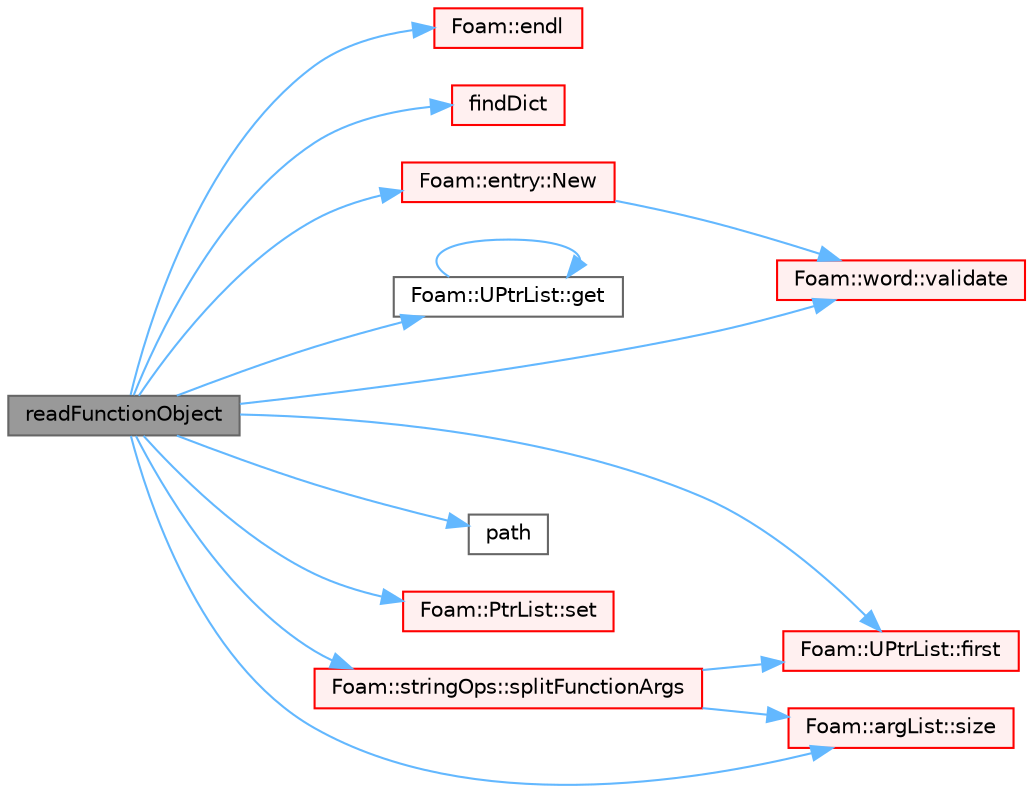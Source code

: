 digraph "readFunctionObject"
{
 // LATEX_PDF_SIZE
  bgcolor="transparent";
  edge [fontname=Helvetica,fontsize=10,labelfontname=Helvetica,labelfontsize=10];
  node [fontname=Helvetica,fontsize=10,shape=box,height=0.2,width=0.4];
  rankdir="LR";
  Node1 [id="Node000001",label="readFunctionObject",height=0.2,width=0.4,color="gray40", fillcolor="grey60", style="filled", fontcolor="black",tooltip=" "];
  Node1 -> Node2 [id="edge1_Node000001_Node000002",color="steelblue1",style="solid",tooltip=" "];
  Node2 [id="Node000002",label="Foam::endl",height=0.2,width=0.4,color="red", fillcolor="#FFF0F0", style="filled",URL="$namespaceFoam.html#a7d5eca45a323264dc5fe811500ebda47",tooltip=" "];
  Node1 -> Node6 [id="edge2_Node000001_Node000006",color="steelblue1",style="solid",tooltip=" "];
  Node6 [id="Node000006",label="findDict",height=0.2,width=0.4,color="red", fillcolor="#FFF0F0", style="filled",URL="$classFoam_1_1functionObjectList.html#a05336d8eb27e0b74be76fb36092fc6f0",tooltip=" "];
  Node1 -> Node22 [id="edge3_Node000001_Node000022",color="steelblue1",style="solid",tooltip=" "];
  Node22 [id="Node000022",label="Foam::UPtrList::first",height=0.2,width=0.4,color="red", fillcolor="#FFF0F0", style="filled",URL="$classFoam_1_1UPtrList.html#a1c9828bc3de9502754d944c95a2ce0d9",tooltip=" "];
  Node1 -> Node24 [id="edge4_Node000001_Node000024",color="steelblue1",style="solid",tooltip=" "];
  Node24 [id="Node000024",label="Foam::UPtrList::get",height=0.2,width=0.4,color="grey40", fillcolor="white", style="filled",URL="$classFoam_1_1UPtrList.html#a8ea8e819eb4da035ba40fb95de8e94d3",tooltip=" "];
  Node24 -> Node24 [id="edge5_Node000024_Node000024",color="steelblue1",style="solid",tooltip=" "];
  Node1 -> Node25 [id="edge6_Node000001_Node000025",color="steelblue1",style="solid",tooltip=" "];
  Node25 [id="Node000025",label="Foam::entry::New",height=0.2,width=0.4,color="red", fillcolor="#FFF0F0", style="filled",URL="$classFoam_1_1entry.html#a705460a905ab9ba956a6e9d759fb51b0",tooltip=" "];
  Node25 -> Node39 [id="edge7_Node000025_Node000039",color="steelblue1",style="solid",tooltip=" "];
  Node39 [id="Node000039",label="Foam::word::validate",height=0.2,width=0.4,color="red", fillcolor="#FFF0F0", style="filled",URL="$classFoam_1_1word.html#a1f57dcfc5cc0abd9bf53fd29f641dbe6",tooltip=" "];
  Node1 -> Node21 [id="edge8_Node000001_Node000021",color="steelblue1",style="solid",tooltip=" "];
  Node21 [id="Node000021",label="path",height=0.2,width=0.4,color="grey40", fillcolor="white", style="filled",URL="$collapse_8H.html#ad8adfaf80503dc99cbb14bf07bf1eb22",tooltip=" "];
  Node1 -> Node42 [id="edge9_Node000001_Node000042",color="steelblue1",style="solid",tooltip=" "];
  Node42 [id="Node000042",label="Foam::PtrList::set",height=0.2,width=0.4,color="red", fillcolor="#FFF0F0", style="filled",URL="$classFoam_1_1PtrList.html#a0e0a32f842b05e1d69f10292dc27198a",tooltip=" "];
  Node1 -> Node44 [id="edge10_Node000001_Node000044",color="steelblue1",style="solid",tooltip=" "];
  Node44 [id="Node000044",label="Foam::argList::size",height=0.2,width=0.4,color="red", fillcolor="#FFF0F0", style="filled",URL="$classFoam_1_1argList.html#a95603446b248fe1ecf5dc59bcc2eaff0",tooltip=" "];
  Node1 -> Node45 [id="edge11_Node000001_Node000045",color="steelblue1",style="solid",tooltip=" "];
  Node45 [id="Node000045",label="Foam::stringOps::splitFunctionArgs",height=0.2,width=0.4,color="red", fillcolor="#FFF0F0", style="filled",URL="$namespaceFoam_1_1stringOps.html#a7a3f9e61e19d8a24552ecd974f03e65e",tooltip=" "];
  Node45 -> Node22 [id="edge12_Node000045_Node000022",color="steelblue1",style="solid",tooltip=" "];
  Node45 -> Node44 [id="edge13_Node000045_Node000044",color="steelblue1",style="solid",tooltip=" "];
  Node1 -> Node39 [id="edge14_Node000001_Node000039",color="steelblue1",style="solid",tooltip=" "];
}
